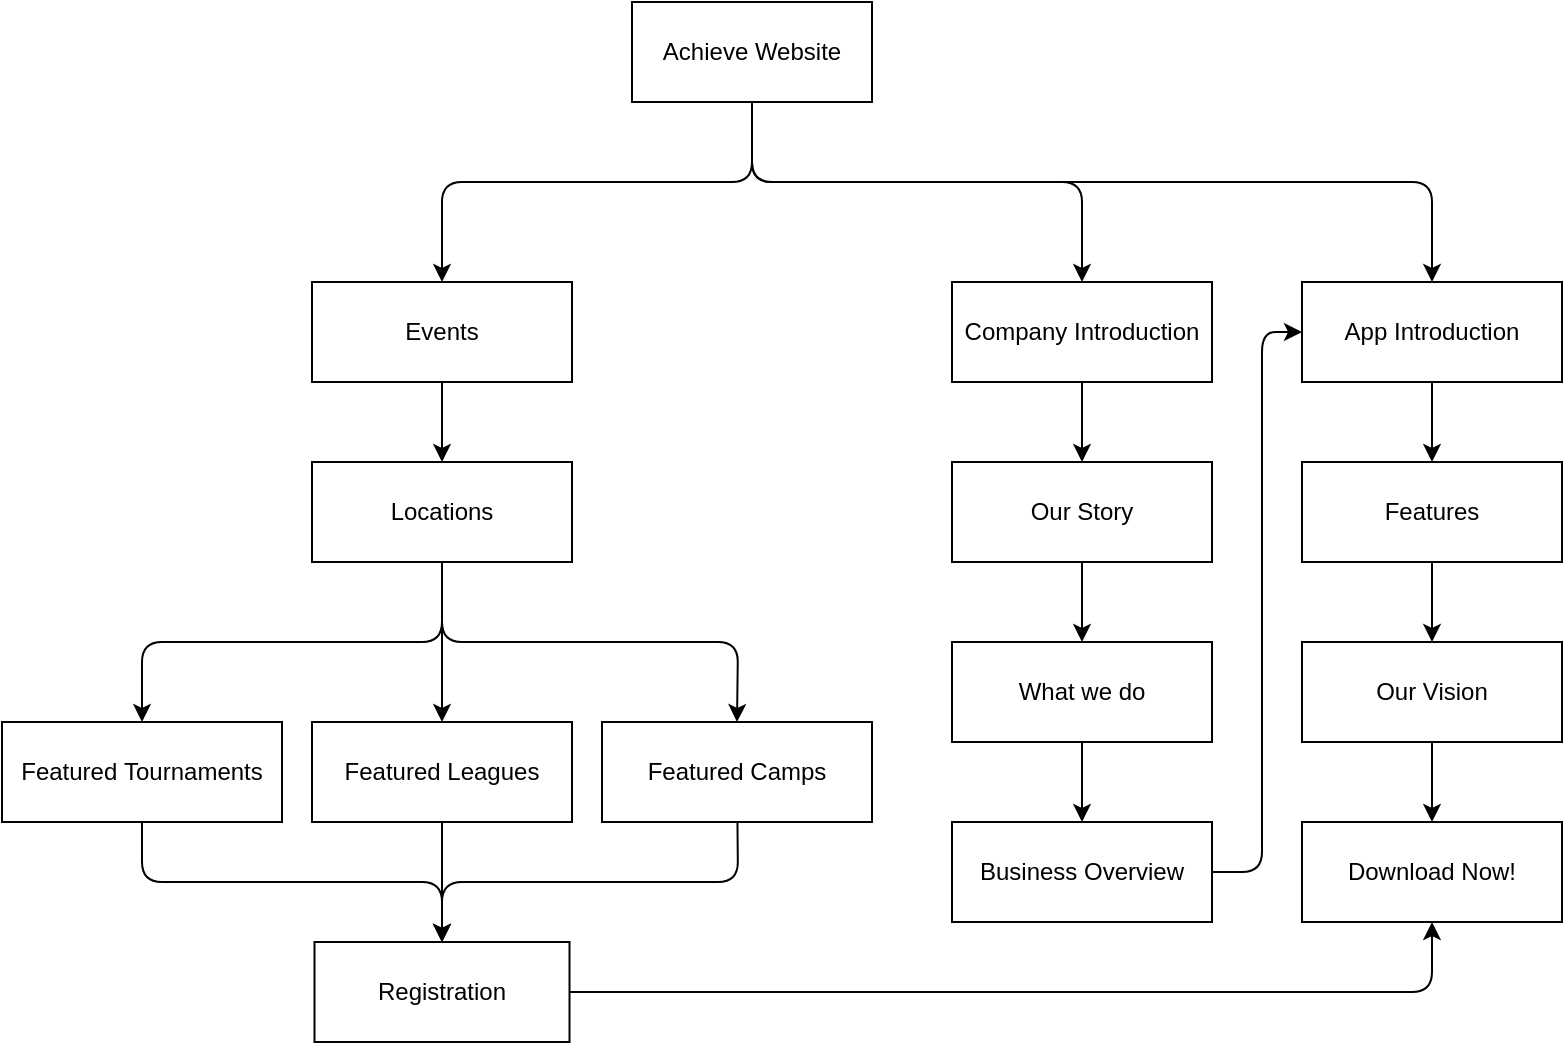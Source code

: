 <mxfile>
    <diagram name="Page-1" id="XgmuE4VAaeDLv6qO6fiV">
        <mxGraphModel dx="828" dy="916" grid="1" gridSize="10" guides="1" tooltips="1" connect="1" arrows="1" fold="1" page="1" pageScale="1" pageWidth="850" pageHeight="1100" math="0" shadow="0">
            <root>
                <mxCell id="0"/>
                <mxCell id="1" parent="0"/>
                <mxCell id="14" style="edgeStyle=none;html=1;entryX=0.5;entryY=0;entryDx=0;entryDy=0;" edge="1" parent="1" source="NYroFSzBDLH6cLQlyDZB-1" target="13">
                    <mxGeometry relative="1" as="geometry">
                        <Array as="points">
                            <mxPoint x="405" y="160"/>
                            <mxPoint x="745" y="160"/>
                        </Array>
                    </mxGeometry>
                </mxCell>
                <mxCell id="19" style="edgeStyle=none;html=1;entryX=0.5;entryY=0;entryDx=0;entryDy=0;" edge="1" parent="1" source="NYroFSzBDLH6cLQlyDZB-1" target="18">
                    <mxGeometry relative="1" as="geometry">
                        <Array as="points">
                            <mxPoint x="405" y="160"/>
                            <mxPoint x="250" y="160"/>
                        </Array>
                    </mxGeometry>
                </mxCell>
                <mxCell id="NYroFSzBDLH6cLQlyDZB-1" value="Achieve Website" style="rounded=0;whiteSpace=wrap;html=1;" parent="1" vertex="1">
                    <mxGeometry x="345" y="70" width="120" height="50" as="geometry"/>
                </mxCell>
                <mxCell id="42" style="edgeStyle=none;html=1;entryX=0.5;entryY=0;entryDx=0;entryDy=0;exitX=0.5;exitY=1;exitDx=0;exitDy=0;" edge="1" parent="1" source="2" target="39">
                    <mxGeometry relative="1" as="geometry">
                        <Array as="points">
                            <mxPoint x="100" y="510"/>
                            <mxPoint x="250" y="510"/>
                        </Array>
                    </mxGeometry>
                </mxCell>
                <mxCell id="2" value="&lt;span style=&quot;color: rgb(0, 0, 0);&quot;&gt;Featured&amp;nbsp;&lt;/span&gt;Tournaments" style="rounded=0;whiteSpace=wrap;html=1;" vertex="1" parent="1">
                    <mxGeometry x="30" y="430" width="140" height="50" as="geometry"/>
                </mxCell>
                <mxCell id="40" value="" style="edgeStyle=none;html=1;entryX=0.5;entryY=0;entryDx=0;entryDy=0;" edge="1" parent="1" source="6" target="39">
                    <mxGeometry relative="1" as="geometry">
                        <Array as="points">
                            <mxPoint x="398" y="510"/>
                            <mxPoint x="250" y="510"/>
                        </Array>
                    </mxGeometry>
                </mxCell>
                <mxCell id="6" value="Featured Camps" style="rounded=0;whiteSpace=wrap;html=1;" vertex="1" parent="1">
                    <mxGeometry x="330" y="430" width="135" height="50" as="geometry"/>
                </mxCell>
                <mxCell id="41" value="" style="edgeStyle=none;html=1;" edge="1" parent="1" source="9" target="39">
                    <mxGeometry relative="1" as="geometry"/>
                </mxCell>
                <mxCell id="9" value="Featured Leagues" style="rounded=0;whiteSpace=wrap;html=1;" vertex="1" parent="1">
                    <mxGeometry x="185" y="430" width="130" height="50" as="geometry"/>
                </mxCell>
                <mxCell id="11" value="" style="edgeStyle=none;html=1;exitX=0.5;exitY=1;exitDx=0;exitDy=0;entryX=0.5;entryY=0;entryDx=0;entryDy=0;" edge="1" parent="1" target="12" source="NYroFSzBDLH6cLQlyDZB-1">
                    <mxGeometry relative="1" as="geometry">
                        <mxPoint x="678" y="120" as="sourcePoint"/>
                        <Array as="points">
                            <mxPoint x="405" y="160"/>
                            <mxPoint x="570" y="160"/>
                        </Array>
                    </mxGeometry>
                </mxCell>
                <mxCell id="24" value="" style="edgeStyle=none;html=1;" edge="1" parent="1" source="12" target="23">
                    <mxGeometry relative="1" as="geometry"/>
                </mxCell>
                <mxCell id="12" value="Company Introduction" style="rounded=0;whiteSpace=wrap;html=1;" vertex="1" parent="1">
                    <mxGeometry x="505" y="210" width="130" height="50" as="geometry"/>
                </mxCell>
                <mxCell id="26" value="" style="edgeStyle=none;html=1;" edge="1" parent="1" source="13" target="25">
                    <mxGeometry relative="1" as="geometry"/>
                </mxCell>
                <mxCell id="13" value="App Introduction" style="rounded=0;whiteSpace=wrap;html=1;" vertex="1" parent="1">
                    <mxGeometry x="680" y="210" width="130" height="50" as="geometry"/>
                </mxCell>
                <mxCell id="21" style="edgeStyle=none;html=1;entryX=0.5;entryY=0;entryDx=0;entryDy=0;exitX=0.5;exitY=1;exitDx=0;exitDy=0;" edge="1" parent="1" source="36" target="6">
                    <mxGeometry relative="1" as="geometry">
                        <Array as="points">
                            <mxPoint x="250" y="390"/>
                            <mxPoint x="398" y="390"/>
                        </Array>
                    </mxGeometry>
                </mxCell>
                <mxCell id="22" style="edgeStyle=none;html=1;entryX=0.5;entryY=0;entryDx=0;entryDy=0;exitX=0.5;exitY=1;exitDx=0;exitDy=0;" edge="1" parent="1" source="36" target="2">
                    <mxGeometry relative="1" as="geometry">
                        <Array as="points">
                            <mxPoint x="250" y="390"/>
                            <mxPoint x="100" y="390"/>
                        </Array>
                    </mxGeometry>
                </mxCell>
                <mxCell id="37" value="" style="edgeStyle=none;html=1;" edge="1" parent="1" source="18" target="36">
                    <mxGeometry relative="1" as="geometry"/>
                </mxCell>
                <mxCell id="18" value="Events" style="rounded=0;whiteSpace=wrap;html=1;" vertex="1" parent="1">
                    <mxGeometry x="185" y="210" width="130" height="50" as="geometry"/>
                </mxCell>
                <mxCell id="28" value="" style="edgeStyle=none;html=1;" edge="1" parent="1" source="23" target="27">
                    <mxGeometry relative="1" as="geometry"/>
                </mxCell>
                <mxCell id="23" value="Our Story" style="rounded=0;whiteSpace=wrap;html=1;" vertex="1" parent="1">
                    <mxGeometry x="505" y="300" width="130" height="50" as="geometry"/>
                </mxCell>
                <mxCell id="32" value="" style="edgeStyle=none;html=1;" edge="1" parent="1" source="25" target="31">
                    <mxGeometry relative="1" as="geometry"/>
                </mxCell>
                <mxCell id="25" value="Features" style="rounded=0;whiteSpace=wrap;html=1;" vertex="1" parent="1">
                    <mxGeometry x="680" y="300" width="130" height="50" as="geometry"/>
                </mxCell>
                <mxCell id="30" value="" style="edgeStyle=none;html=1;" edge="1" parent="1" source="27" target="29">
                    <mxGeometry relative="1" as="geometry"/>
                </mxCell>
                <mxCell id="27" value="What we do" style="rounded=0;whiteSpace=wrap;html=1;" vertex="1" parent="1">
                    <mxGeometry x="505" y="390" width="130" height="50" as="geometry"/>
                </mxCell>
                <mxCell id="45" style="edgeStyle=none;html=1;entryX=0;entryY=0.5;entryDx=0;entryDy=0;exitX=1;exitY=0.5;exitDx=0;exitDy=0;" edge="1" parent="1" source="29" target="13">
                    <mxGeometry relative="1" as="geometry">
                        <Array as="points">
                            <mxPoint x="660" y="505"/>
                            <mxPoint x="660" y="235"/>
                        </Array>
                    </mxGeometry>
                </mxCell>
                <mxCell id="29" value="Business Overview" style="rounded=0;whiteSpace=wrap;html=1;" vertex="1" parent="1">
                    <mxGeometry x="505" y="480" width="130" height="50" as="geometry"/>
                </mxCell>
                <mxCell id="34" value="" style="edgeStyle=none;html=1;" edge="1" parent="1" source="31" target="33">
                    <mxGeometry relative="1" as="geometry"/>
                </mxCell>
                <mxCell id="31" value="Our Vision" style="rounded=0;whiteSpace=wrap;html=1;" vertex="1" parent="1">
                    <mxGeometry x="680" y="390" width="130" height="50" as="geometry"/>
                </mxCell>
                <mxCell id="33" value="Download Now!" style="rounded=0;whiteSpace=wrap;html=1;" vertex="1" parent="1">
                    <mxGeometry x="680" y="480" width="130" height="50" as="geometry"/>
                </mxCell>
                <mxCell id="38" style="edgeStyle=none;html=1;entryX=0.5;entryY=0;entryDx=0;entryDy=0;" edge="1" parent="1" source="36" target="9">
                    <mxGeometry relative="1" as="geometry"/>
                </mxCell>
                <mxCell id="36" value="Locations" style="rounded=0;whiteSpace=wrap;html=1;" vertex="1" parent="1">
                    <mxGeometry x="185" y="300" width="130" height="50" as="geometry"/>
                </mxCell>
                <mxCell id="44" style="edgeStyle=none;html=1;entryX=0.5;entryY=1;entryDx=0;entryDy=0;" edge="1" parent="1" source="39" target="33">
                    <mxGeometry relative="1" as="geometry">
                        <Array as="points">
                            <mxPoint x="745" y="565"/>
                        </Array>
                    </mxGeometry>
                </mxCell>
                <mxCell id="39" value="Registration" style="rounded=0;whiteSpace=wrap;html=1;" vertex="1" parent="1">
                    <mxGeometry x="186.25" y="540" width="127.5" height="50" as="geometry"/>
                </mxCell>
            </root>
        </mxGraphModel>
    </diagram>
</mxfile>